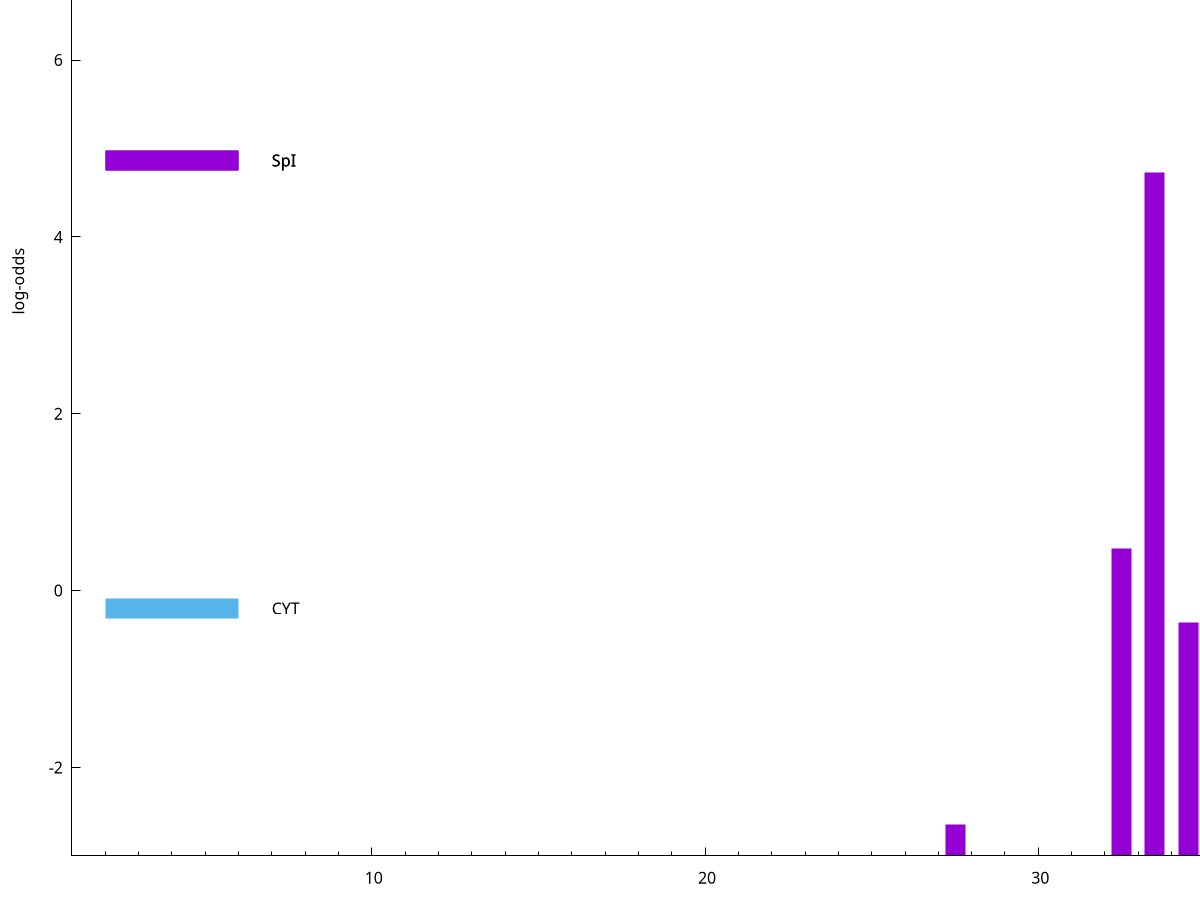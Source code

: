 set title "LipoP predictions for SPy_1357"
set size 2., 1.4
set xrange [1:70] 
set mxtics 10
set yrange [-3:10]
set y2range [0:13]
set ylabel "log-odds"
set term postscript eps color solid "Helvetica" 30
set output "SPy_1357.eps"
set arrow from 2,4.8635 to 6,4.8635 nohead lt 1 lw 20
set label "SpI" at 7,4.8635
set arrow from 2,-0.200913 to 6,-0.200913 nohead lt 3 lw 20
set label "CYT" at 7,-0.200913
set arrow from 2,4.8635 to 6,4.8635 nohead lt 1 lw 20
set label "SpI" at 7,4.8635
# NOTE: The scores below are the log-odds scores with the threshold
# NOTE: subtracted (a hack to make gnuplot make the histogram all
# NOTE: look nice).
plot "-" axes x1y2 title "" with impulses lt 1 lw 20
33.500000 7.726860
32.500000 3.475991
34.500000 2.641895
35.500000 0.391430
27.500000 0.359530
e
exit
